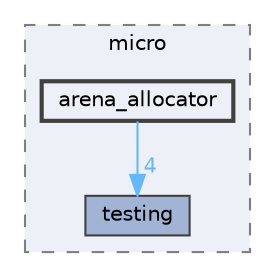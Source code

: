 digraph "Arduino/GetStartedWithMachineLearningOnArduino/tflite-micro-main/tensorflow/lite/micro/arena_allocator"
{
 // LATEX_PDF_SIZE
  bgcolor="transparent";
  edge [fontname=Helvetica,fontsize=10,labelfontname=Helvetica,labelfontsize=10];
  node [fontname=Helvetica,fontsize=10,shape=box,height=0.2,width=0.4];
  compound=true
  subgraph clusterdir_b8cffeb19aff853b8801b5d330607df8 {
    graph [ bgcolor="#edf0f7", pencolor="grey50", label="micro", fontname=Helvetica,fontsize=10 style="filled,dashed", URL="dir_b8cffeb19aff853b8801b5d330607df8.html",tooltip=""]
  dir_470971d43bc71e7f55bec04deac8e7a7 [label="testing", fillcolor="#a2b4d6", color="grey25", style="filled", URL="dir_470971d43bc71e7f55bec04deac8e7a7.html",tooltip=""];
  dir_b7f33e0ab8a3e94fa1ff5837ccd73576 [label="arena_allocator", fillcolor="#edf0f7", color="grey25", style="filled,bold", URL="dir_b7f33e0ab8a3e94fa1ff5837ccd73576.html",tooltip=""];
  }
  dir_b7f33e0ab8a3e94fa1ff5837ccd73576->dir_470971d43bc71e7f55bec04deac8e7a7 [headlabel="4", labeldistance=1.5 headhref="dir_000018_000328.html" href="dir_000018_000328.html" color="steelblue1" fontcolor="steelblue1"];
}

